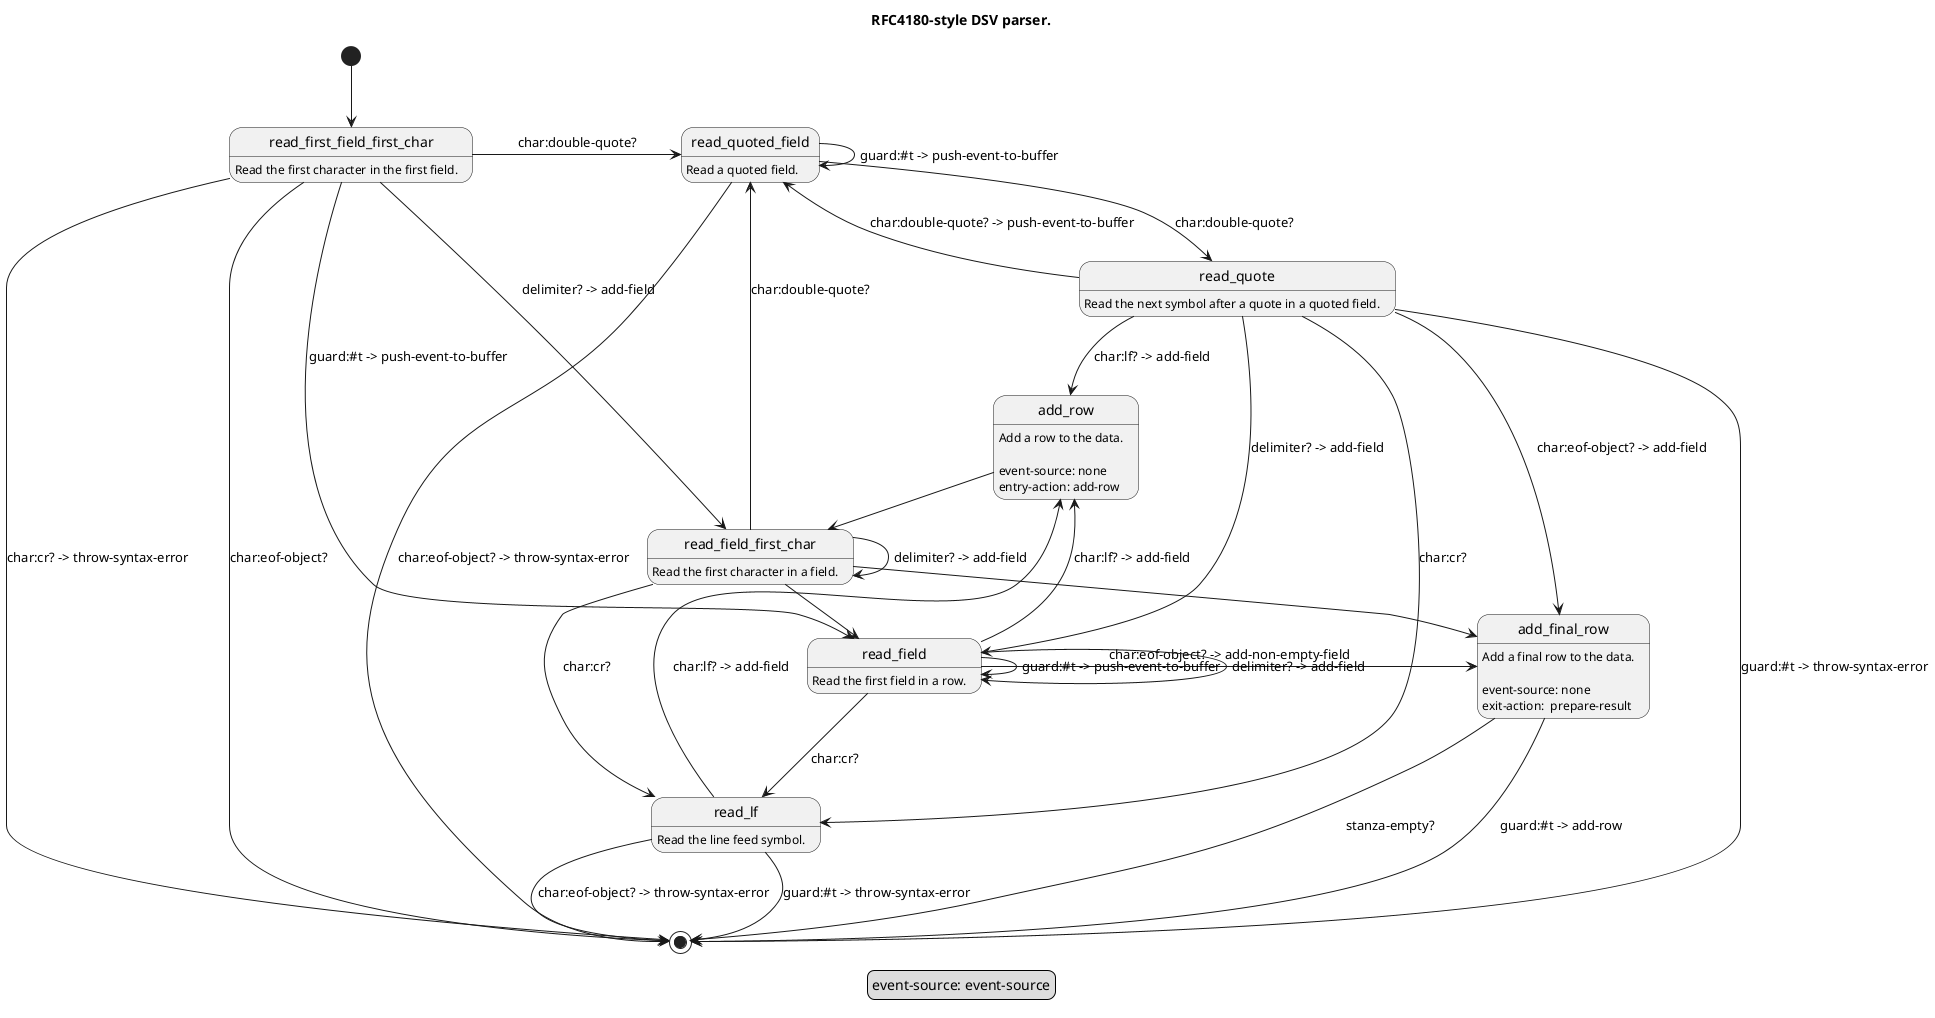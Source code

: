 @startuml

' Copyright (C) 2023 Artyom V. Poptsov <poptsov.artyom@gmail.com>
'
' This program is free software: you can redistribute it and/or modify
' it under the terms of the GNU General Public License as published by
' the Free Software Foundation, either version 3 of the License, or
' (at your option) any later version.
'
' The program is distributed in the hope that it will be useful,
' but WITHOUT ANY WARRANTY; without even the implied warranty of
' MERCHANTABILITY or FITNESS FOR A PARTICULAR PURPOSE.  See the
' GNU General Public License for more details.
'
' You should have received a copy of the GNU General Public License
' along with the program.  If not, see <http://www.gnu.org/licenses/>.

title RFC4180-style DSV parser.

legend
event-source: event-source
endlegend

[*] --> read_first_field_first_char

read_first_field_first_char: Read the first character in the first field.
read_first_field_first_char -> [*]:               char:eof-object?
read_first_field_first_char --> read_field_first_char: delimiter? -> add-field
read_first_field_first_char -> read_quoted_field: char:double-quote?
read_first_field_first_char -> [*]:               char:cr? -> throw-syntax-error
read_first_field_first_char -> read_field:        guard:#t -> push-event-to-buffer

read_field_first_char: Read the first character in a field.
read_field_first_char -> add_final_row:     char:eof-object?
read_field_first_char -> read_field_first_char: delimiter? -> add-field
read_field_first_char -> read_lf:           char:cr?
read_field_first_char -> read_quoted_field: char:double-quote?
read_field_first_char -> read_field:        guard:#t -> push-event-to-buffer

read_field: Read the first field in a row.
read_field ->  add_final_row:     char:eof-object? -> add-non-empty-field
read_field --> read_lf:           char:cr?
read_field --> read_field:        delimiter? -> add-field
read_field ->  read_field:        guard:#t -> push-event-to-buffer

read_quoted_field: Read a quoted field.
read_quoted_field --> [*]:                char:eof-object? -> throw-syntax-error
read_quoted_field ->  read_quote:         char:double-quote?
read_quoted_field ->  read_quoted_field:  guard:#t -> push-event-to-buffer

read_quote: Read the next symbol after a quote in a quoted field.
read_quote --> add_final_row:     char:eof-object? -> add-field
read_quote --> read_lf:           char:cr?
read_quote --> read_quoted_field: char:double-quote? -> push-event-to-buffer
read_quote --> read_field:        delimiter? -> add-field
read_quote --> [*]:               guard:#t -> throw-syntax-error

read_lf: Read the line feed symbol.
read_lf --> [*]:     char:eof-object? -> throw-syntax-error
read_lf --> add_row: char:lf? -> add-field
read_lf -> [*]:      guard:#t -> throw-syntax-error

add_row: Add a row to the data.
add_row:
add_row: event-source: none
add_row: entry-action: add-row
add_row -> read_field_first_char

add_final_row: Add a final row to the data.
add_final_row:
add_final_row: event-source: none
add_final_row: exit-action:  prepare-result
add_final_row -> [*]: stanza-empty?
add_final_row -> [*]: guard:#t -> add-row

' RFC 4180 explicitly states that each line must be ended with CRLF. [1]
' On the other hand, some CSV data does not follow this rule and uses
' only LF symbol as the line ending.
'
' Here we follow "Robustness principle" [2] and RFC4180 requirements
' when reading CSV data.
'
' See also RFC4180, "Encoding considerations".
'
' References:
' 1. <https://datatracker.ietf.org/doc/html/rfc4180#section-2>
' 2. "be conservative in what you do, be liberal in what you accept
'    from others"
'    <https://en.wikipedia.org/wiki/Robustness_principle>
read_field --> add_row: char:lf? -> add-field
read_quote --> add_row: char:lf? -> add-field

@enduml
